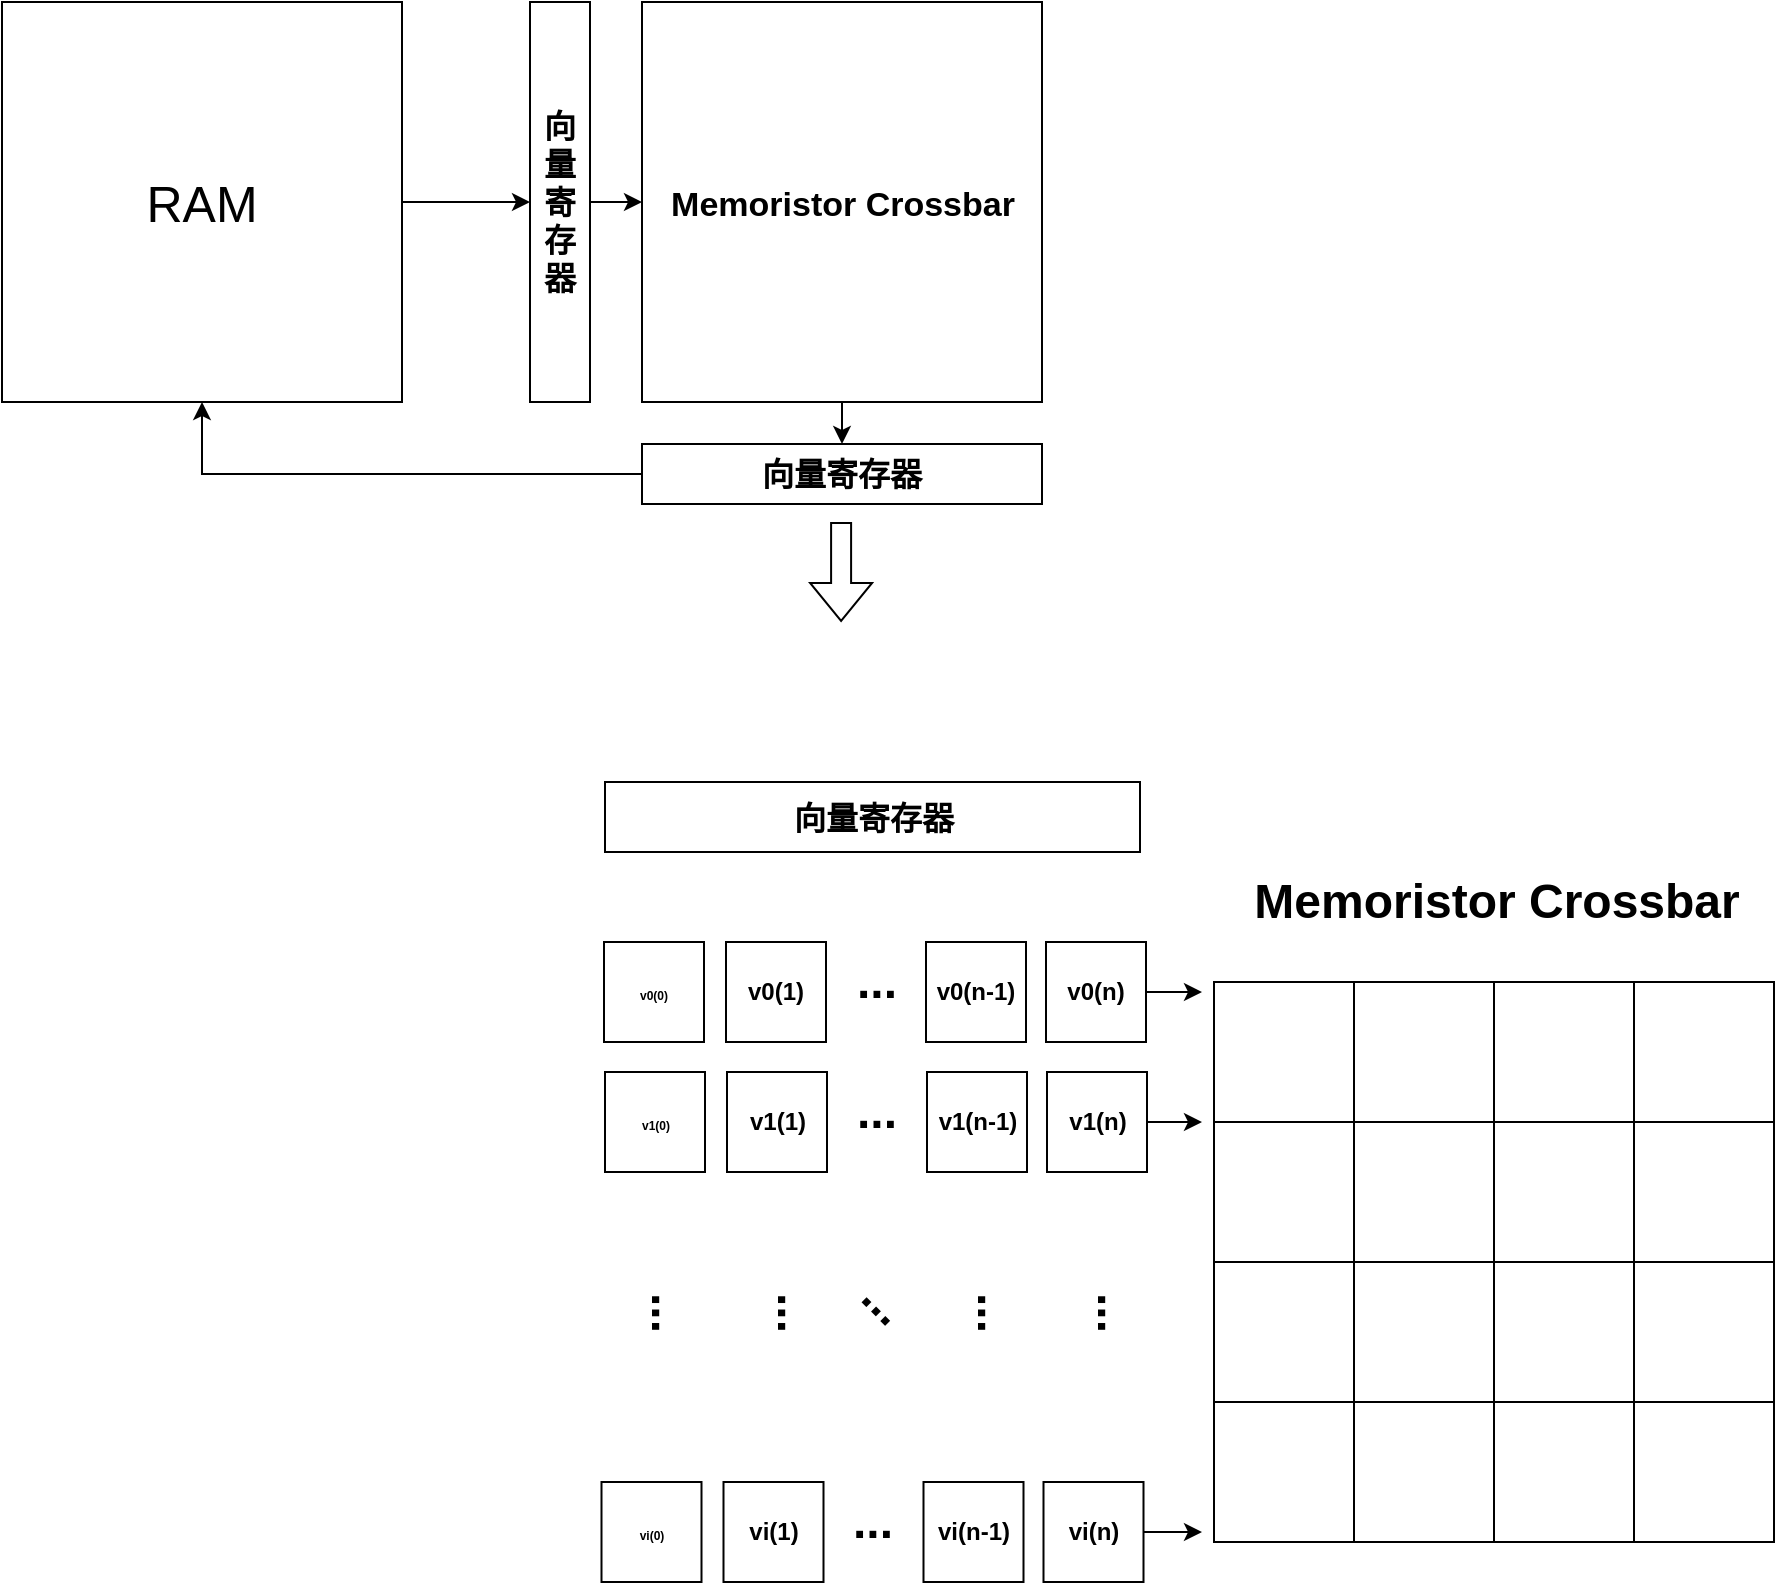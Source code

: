 <mxfile version="21.1.1" type="github">
  <diagram name="第 1 页" id="_SlNxXukcB5TtCo-Ev0t">
    <mxGraphModel dx="2100" dy="1198" grid="1" gridSize="10" guides="1" tooltips="1" connect="1" arrows="1" fold="1" page="1" pageScale="1" pageWidth="827" pageHeight="1169" math="0" shadow="0">
      <root>
        <mxCell id="0" />
        <mxCell id="1" parent="0" />
        <mxCell id="xRv1EZMtRhFh8fQyfS5i-8" value="" style="edgeStyle=orthogonalEdgeStyle;rounded=0;orthogonalLoop=1;jettySize=auto;html=1;" parent="1" source="xRv1EZMtRhFh8fQyfS5i-1" target="xRv1EZMtRhFh8fQyfS5i-7" edge="1">
          <mxGeometry relative="1" as="geometry" />
        </mxCell>
        <mxCell id="xRv1EZMtRhFh8fQyfS5i-1" value="" style="rounded=0;whiteSpace=wrap;html=1;labelBackgroundColor=none;aspect=fixed;" parent="1" vertex="1">
          <mxGeometry x="450" y="200" width="200" height="200" as="geometry" />
        </mxCell>
        <mxCell id="xRv1EZMtRhFh8fQyfS5i-2" value="&lt;p style=&quot;line-height: 120%;&quot;&gt;&lt;font style=&quot;font-size: 17px;&quot;&gt;Memoristor Crossbar&lt;/font&gt;&lt;/p&gt;" style="text;strokeColor=none;fillColor=none;html=1;fontSize=24;fontStyle=1;verticalAlign=middle;align=center;" parent="1" vertex="1">
          <mxGeometry x="390" y="280" width="320" height="40" as="geometry" />
        </mxCell>
        <mxCell id="xRv1EZMtRhFh8fQyfS5i-11" style="edgeStyle=orthogonalEdgeStyle;rounded=0;orthogonalLoop=1;jettySize=auto;html=1;" parent="1" source="xRv1EZMtRhFh8fQyfS5i-7" target="xRv1EZMtRhFh8fQyfS5i-9" edge="1">
          <mxGeometry relative="1" as="geometry" />
        </mxCell>
        <mxCell id="xRv1EZMtRhFh8fQyfS5i-7" value="&lt;font style=&quot;font-size: 16px;&quot;&gt;&lt;b&gt;向量寄存器&lt;/b&gt;&lt;/font&gt;" style="rounded=0;whiteSpace=wrap;html=1;rotation=0;" parent="1" vertex="1">
          <mxGeometry x="450" y="421" width="200" height="30" as="geometry" />
        </mxCell>
        <mxCell id="xRv1EZMtRhFh8fQyfS5i-6" value="" style="edgeStyle=orthogonalEdgeStyle;rounded=0;orthogonalLoop=1;jettySize=auto;html=1;" parent="1" source="xRv1EZMtRhFh8fQyfS5i-5" target="xRv1EZMtRhFh8fQyfS5i-1" edge="1">
          <mxGeometry relative="1" as="geometry" />
        </mxCell>
        <mxCell id="xRv1EZMtRhFh8fQyfS5i-5" value="&lt;b&gt;&lt;font style=&quot;font-size: 16px;&quot;&gt;向量寄存器&lt;/font&gt;&lt;/b&gt;" style="rounded=0;whiteSpace=wrap;html=1;" parent="1" vertex="1">
          <mxGeometry x="394" y="200" width="30" height="200" as="geometry" />
        </mxCell>
        <mxCell id="xRv1EZMtRhFh8fQyfS5i-10" value="" style="edgeStyle=orthogonalEdgeStyle;rounded=0;orthogonalLoop=1;jettySize=auto;html=1;" parent="1" source="xRv1EZMtRhFh8fQyfS5i-9" target="xRv1EZMtRhFh8fQyfS5i-5" edge="1">
          <mxGeometry relative="1" as="geometry" />
        </mxCell>
        <mxCell id="xRv1EZMtRhFh8fQyfS5i-9" value="&lt;font style=&quot;font-size: 25px;&quot;&gt;RAM&lt;/font&gt;" style="rounded=0;whiteSpace=wrap;html=1;labelBackgroundColor=none;aspect=fixed;" parent="1" vertex="1">
          <mxGeometry x="130" y="200" width="200" height="200" as="geometry" />
        </mxCell>
        <mxCell id="xRv1EZMtRhFh8fQyfS5i-12" value="" style="shape=flexArrow;endArrow=classic;html=1;rounded=0;" parent="1" edge="1">
          <mxGeometry width="50" height="50" relative="1" as="geometry">
            <mxPoint x="549.55" y="460" as="sourcePoint" />
            <mxPoint x="549.55" y="510" as="targetPoint" />
          </mxGeometry>
        </mxCell>
        <mxCell id="xRv1EZMtRhFh8fQyfS5i-14" value="&lt;b&gt;&lt;font style=&quot;font-size: 6px;&quot;&gt;v0(0)&lt;/font&gt;&lt;/b&gt;" style="whiteSpace=wrap;html=1;aspect=fixed;" parent="1" vertex="1">
          <mxGeometry x="431" y="670" width="50" height="50" as="geometry" />
        </mxCell>
        <mxCell id="xRv1EZMtRhFh8fQyfS5i-15" value="&lt;b&gt;v0(1)&lt;/b&gt;" style="whiteSpace=wrap;html=1;aspect=fixed;" parent="1" vertex="1">
          <mxGeometry x="492" y="670" width="50" height="50" as="geometry" />
        </mxCell>
        <mxCell id="xRv1EZMtRhFh8fQyfS5i-17" value="v0(n-1)" style="whiteSpace=wrap;html=1;aspect=fixed;fontStyle=1;direction=north;" parent="1" vertex="1">
          <mxGeometry x="592" y="670" width="50" height="50" as="geometry" />
        </mxCell>
        <mxCell id="xRv1EZMtRhFh8fQyfS5i-18" value="v0(n)" style="whiteSpace=wrap;html=1;aspect=fixed;fontStyle=1" parent="1" vertex="1">
          <mxGeometry x="652" y="670" width="50" height="50" as="geometry" />
        </mxCell>
        <mxCell id="xRv1EZMtRhFh8fQyfS5i-21" value="&lt;b&gt;&lt;font style=&quot;font-size: 6px;&quot;&gt;v1(0)&lt;/font&gt;&lt;/b&gt;" style="whiteSpace=wrap;html=1;aspect=fixed;" parent="1" vertex="1">
          <mxGeometry x="431.5" y="735" width="50" height="50" as="geometry" />
        </mxCell>
        <mxCell id="xRv1EZMtRhFh8fQyfS5i-22" value="&lt;b&gt;v1(1)&lt;/b&gt;" style="whiteSpace=wrap;html=1;aspect=fixed;" parent="1" vertex="1">
          <mxGeometry x="492.5" y="735" width="50" height="50" as="geometry" />
        </mxCell>
        <mxCell id="xRv1EZMtRhFh8fQyfS5i-23" value="v1(n-1)" style="whiteSpace=wrap;html=1;aspect=fixed;fontStyle=1;direction=north;" parent="1" vertex="1">
          <mxGeometry x="592.5" y="735" width="50" height="50" as="geometry" />
        </mxCell>
        <mxCell id="xRv1EZMtRhFh8fQyfS5i-24" value="v1(n)" style="whiteSpace=wrap;html=1;aspect=fixed;fontStyle=1" parent="1" vertex="1">
          <mxGeometry x="652.5" y="735" width="50" height="50" as="geometry" />
        </mxCell>
        <mxCell id="xRv1EZMtRhFh8fQyfS5i-26" value="&lt;b&gt;&lt;font style=&quot;font-size: 6px;&quot;&gt;vi(0)&lt;/font&gt;&lt;/b&gt;" style="whiteSpace=wrap;html=1;aspect=fixed;" parent="1" vertex="1">
          <mxGeometry x="429.75" y="940" width="50" height="50" as="geometry" />
        </mxCell>
        <mxCell id="xRv1EZMtRhFh8fQyfS5i-27" value="&lt;b&gt;vi(1)&lt;/b&gt;" style="whiteSpace=wrap;html=1;aspect=fixed;" parent="1" vertex="1">
          <mxGeometry x="490.75" y="940" width="50" height="50" as="geometry" />
        </mxCell>
        <mxCell id="xRv1EZMtRhFh8fQyfS5i-28" value="vi(n-1)" style="whiteSpace=wrap;html=1;aspect=fixed;fontStyle=1;direction=north;" parent="1" vertex="1">
          <mxGeometry x="590.75" y="940" width="50" height="50" as="geometry" />
        </mxCell>
        <mxCell id="xRv1EZMtRhFh8fQyfS5i-29" value="vi(n)" style="whiteSpace=wrap;html=1;aspect=fixed;fontStyle=1" parent="1" vertex="1">
          <mxGeometry x="650.75" y="940" width="50" height="50" as="geometry" />
        </mxCell>
        <mxCell id="xRv1EZMtRhFh8fQyfS5i-34" value="..." style="text;strokeColor=none;fillColor=none;html=1;fontSize=24;fontStyle=1;verticalAlign=middle;align=center;" parent="1" vertex="1">
          <mxGeometry x="517" y="670" width="100" height="40" as="geometry" />
        </mxCell>
        <mxCell id="xRv1EZMtRhFh8fQyfS5i-35" value="..." style="text;strokeColor=none;fillColor=none;html=1;fontSize=24;fontStyle=1;verticalAlign=middle;align=center;" parent="1" vertex="1">
          <mxGeometry x="517" y="735" width="100" height="40" as="geometry" />
        </mxCell>
        <mxCell id="xRv1EZMtRhFh8fQyfS5i-36" value="..." style="text;strokeColor=none;fillColor=none;html=1;fontSize=24;fontStyle=1;verticalAlign=middle;align=center;" parent="1" vertex="1">
          <mxGeometry x="515.25" y="940" width="100" height="40" as="geometry" />
        </mxCell>
        <mxCell id="xRv1EZMtRhFh8fQyfS5i-37" value="..." style="text;strokeColor=none;fillColor=none;html=1;fontSize=24;fontStyle=1;verticalAlign=middle;align=center;rotation=90;" parent="1" vertex="1">
          <mxGeometry x="413" y="835" width="100" height="40" as="geometry" />
        </mxCell>
        <mxCell id="xRv1EZMtRhFh8fQyfS5i-38" value="..." style="text;strokeColor=none;fillColor=none;html=1;fontSize=24;fontStyle=1;verticalAlign=middle;align=center;rotation=90;" parent="1" vertex="1">
          <mxGeometry x="476" y="835" width="100" height="40" as="geometry" />
        </mxCell>
        <mxCell id="xRv1EZMtRhFh8fQyfS5i-39" value="..." style="text;strokeColor=none;fillColor=none;html=1;fontSize=24;fontStyle=1;verticalAlign=middle;align=center;rotation=90;" parent="1" vertex="1">
          <mxGeometry x="576" y="835" width="100" height="40" as="geometry" />
        </mxCell>
        <mxCell id="xRv1EZMtRhFh8fQyfS5i-40" value="..." style="text;strokeColor=none;fillColor=none;html=1;fontSize=24;fontStyle=1;verticalAlign=middle;align=center;rotation=90;" parent="1" vertex="1">
          <mxGeometry x="636" y="835" width="100" height="40" as="geometry" />
        </mxCell>
        <mxCell id="xRv1EZMtRhFh8fQyfS5i-41" value="..." style="text;strokeColor=none;fillColor=none;html=1;fontSize=24;fontStyle=1;verticalAlign=middle;align=center;rotation=45;" parent="1" vertex="1">
          <mxGeometry x="521" y="830" width="100" height="40" as="geometry" />
        </mxCell>
        <mxCell id="xRv1EZMtRhFh8fQyfS5i-53" value="&lt;font style=&quot;font-size: 16px;&quot;&gt;&lt;b&gt;向量寄存器&lt;/b&gt;&lt;/font&gt;" style="rounded=0;whiteSpace=wrap;html=1;rotation=0;" parent="1" vertex="1">
          <mxGeometry x="431.5" y="590" width="267.5" height="35" as="geometry" />
        </mxCell>
        <mxCell id="xRv1EZMtRhFh8fQyfS5i-95" value="" style="whiteSpace=wrap;html=1;aspect=fixed;" parent="1" vertex="1">
          <mxGeometry x="736" y="690" width="70" height="70" as="geometry" />
        </mxCell>
        <mxCell id="xRv1EZMtRhFh8fQyfS5i-96" value="" style="whiteSpace=wrap;html=1;aspect=fixed;" parent="1" vertex="1">
          <mxGeometry x="806" y="690" width="70" height="70" as="geometry" />
        </mxCell>
        <mxCell id="xRv1EZMtRhFh8fQyfS5i-97" value="" style="whiteSpace=wrap;html=1;aspect=fixed;" parent="1" vertex="1">
          <mxGeometry x="876" y="690" width="70" height="70" as="geometry" />
        </mxCell>
        <mxCell id="xRv1EZMtRhFh8fQyfS5i-98" value="" style="whiteSpace=wrap;html=1;aspect=fixed;" parent="1" vertex="1">
          <mxGeometry x="946" y="690" width="70" height="70" as="geometry" />
        </mxCell>
        <mxCell id="xRv1EZMtRhFh8fQyfS5i-99" value="" style="whiteSpace=wrap;html=1;aspect=fixed;" parent="1" vertex="1">
          <mxGeometry x="736" y="760" width="70" height="70" as="geometry" />
        </mxCell>
        <mxCell id="xRv1EZMtRhFh8fQyfS5i-100" value="" style="whiteSpace=wrap;html=1;aspect=fixed;" parent="1" vertex="1">
          <mxGeometry x="806" y="760" width="70" height="70" as="geometry" />
        </mxCell>
        <mxCell id="xRv1EZMtRhFh8fQyfS5i-101" value="" style="whiteSpace=wrap;html=1;aspect=fixed;" parent="1" vertex="1">
          <mxGeometry x="876" y="760" width="70" height="70" as="geometry" />
        </mxCell>
        <mxCell id="xRv1EZMtRhFh8fQyfS5i-102" value="" style="whiteSpace=wrap;html=1;aspect=fixed;" parent="1" vertex="1">
          <mxGeometry x="946" y="760" width="70" height="70" as="geometry" />
        </mxCell>
        <mxCell id="xRv1EZMtRhFh8fQyfS5i-103" value="" style="whiteSpace=wrap;html=1;aspect=fixed;" parent="1" vertex="1">
          <mxGeometry x="736" y="830" width="70" height="70" as="geometry" />
        </mxCell>
        <mxCell id="xRv1EZMtRhFh8fQyfS5i-104" value="" style="whiteSpace=wrap;html=1;aspect=fixed;" parent="1" vertex="1">
          <mxGeometry x="806" y="830" width="70" height="70" as="geometry" />
        </mxCell>
        <mxCell id="xRv1EZMtRhFh8fQyfS5i-105" value="" style="whiteSpace=wrap;html=1;aspect=fixed;" parent="1" vertex="1">
          <mxGeometry x="876" y="830" width="70" height="70" as="geometry" />
        </mxCell>
        <mxCell id="xRv1EZMtRhFh8fQyfS5i-106" value="" style="whiteSpace=wrap;html=1;aspect=fixed;" parent="1" vertex="1">
          <mxGeometry x="946" y="830" width="70" height="70" as="geometry" />
        </mxCell>
        <mxCell id="xRv1EZMtRhFh8fQyfS5i-107" value="" style="whiteSpace=wrap;html=1;aspect=fixed;" parent="1" vertex="1">
          <mxGeometry x="736" y="900" width="70" height="70" as="geometry" />
        </mxCell>
        <mxCell id="xRv1EZMtRhFh8fQyfS5i-108" value="" style="whiteSpace=wrap;html=1;aspect=fixed;" parent="1" vertex="1">
          <mxGeometry x="806" y="900" width="70" height="70" as="geometry" />
        </mxCell>
        <mxCell id="xRv1EZMtRhFh8fQyfS5i-109" value="" style="whiteSpace=wrap;html=1;aspect=fixed;" parent="1" vertex="1">
          <mxGeometry x="876" y="900" width="70" height="70" as="geometry" />
        </mxCell>
        <mxCell id="xRv1EZMtRhFh8fQyfS5i-110" value="" style="whiteSpace=wrap;html=1;aspect=fixed;" parent="1" vertex="1">
          <mxGeometry x="946" y="900" width="70" height="70" as="geometry" />
        </mxCell>
        <mxCell id="xRv1EZMtRhFh8fQyfS5i-111" value="" style="endArrow=classic;html=1;rounded=0;exitX=1;exitY=0.5;exitDx=0;exitDy=0;" parent="1" source="xRv1EZMtRhFh8fQyfS5i-18" edge="1">
          <mxGeometry width="50" height="50" relative="1" as="geometry">
            <mxPoint x="750" y="850" as="sourcePoint" />
            <mxPoint x="730" y="695" as="targetPoint" />
          </mxGeometry>
        </mxCell>
        <mxCell id="xRv1EZMtRhFh8fQyfS5i-112" value="" style="endArrow=classic;html=1;rounded=0;exitX=1;exitY=0.5;exitDx=0;exitDy=0;" parent="1" source="xRv1EZMtRhFh8fQyfS5i-24" edge="1">
          <mxGeometry width="50" height="50" relative="1" as="geometry">
            <mxPoint x="712" y="705" as="sourcePoint" />
            <mxPoint x="730" y="760" as="targetPoint" />
          </mxGeometry>
        </mxCell>
        <mxCell id="xRv1EZMtRhFh8fQyfS5i-113" value="" style="endArrow=classic;html=1;rounded=0;exitX=1;exitY=0.5;exitDx=0;exitDy=0;" parent="1" source="xRv1EZMtRhFh8fQyfS5i-29" edge="1">
          <mxGeometry width="50" height="50" relative="1" as="geometry">
            <mxPoint x="713" y="770" as="sourcePoint" />
            <mxPoint x="730" y="965" as="targetPoint" />
          </mxGeometry>
        </mxCell>
        <mxCell id="xRv1EZMtRhFh8fQyfS5i-114" value="Memoristor Crossbar" style="text;strokeColor=none;fillColor=none;html=1;fontSize=24;fontStyle=1;verticalAlign=middle;align=center;" parent="1" vertex="1">
          <mxGeometry x="827" y="630" width="100" height="40" as="geometry" />
        </mxCell>
      </root>
    </mxGraphModel>
  </diagram>
</mxfile>
